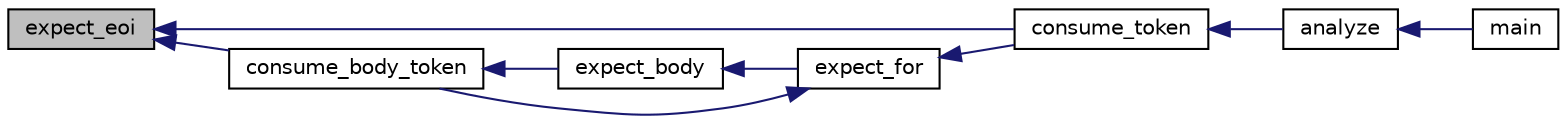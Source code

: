 digraph "expect_eoi"
{
  edge [fontname="Helvetica",fontsize="10",labelfontname="Helvetica",labelfontsize="10"];
  node [fontname="Helvetica",fontsize="10",shape=record];
  rankdir="LR";
  Node221 [label="expect_eoi",height=0.2,width=0.4,color="black", fillcolor="grey75", style="filled", fontcolor="black"];
  Node221 -> Node222 [dir="back",color="midnightblue",fontsize="10",style="solid"];
  Node222 [label="consume_token",height=0.2,width=0.4,color="black", fillcolor="white", style="filled",URL="$parser_8h.html#aef9ddda616297a42c549608a2182293a"];
  Node222 -> Node223 [dir="back",color="midnightblue",fontsize="10",style="solid"];
  Node223 [label="analyze",height=0.2,width=0.4,color="black", fillcolor="white", style="filled",URL="$parser_8h.html#ab8e262381abb5c1e8f9f60852381b46b"];
  Node223 -> Node224 [dir="back",color="midnightblue",fontsize="10",style="solid"];
  Node224 [label="main",height=0.2,width=0.4,color="black", fillcolor="white", style="filled",URL="$ramiel_8c.html#a700a0caa5b70a06d1064e576f9f3cf65"];
  Node221 -> Node225 [dir="back",color="midnightblue",fontsize="10",style="solid"];
  Node225 [label="consume_body_token",height=0.2,width=0.4,color="black", fillcolor="white", style="filled",URL="$parser_8h.html#ada95a16260d002cabfceed8c7956f3ff"];
  Node225 -> Node226 [dir="back",color="midnightblue",fontsize="10",style="solid"];
  Node226 [label="expect_body",height=0.2,width=0.4,color="black", fillcolor="white", style="filled",URL="$parser_8h.html#a20449c77ec9d4c4255017273d52c688b"];
  Node226 -> Node227 [dir="back",color="midnightblue",fontsize="10",style="solid"];
  Node227 [label="expect_for",height=0.2,width=0.4,color="black", fillcolor="white", style="filled",URL="$parser_8h.html#a6c4dec3baf883dba3df49cfdc685039d"];
  Node227 -> Node222 [dir="back",color="midnightblue",fontsize="10",style="solid"];
  Node227 -> Node225 [dir="back",color="midnightblue",fontsize="10",style="solid"];
}

